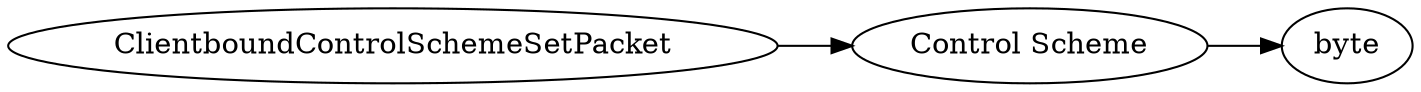digraph "ClientboundControlSchemeSetPacket" {
rankdir = LR
0
0 -> 1
1 -> 2

0 [label="ClientboundControlSchemeSetPacket",comment="name: \"ClientboundControlSchemeSetPacket\", typeName: \"\", id: 0, branchId: 327, recurseId: -1, attributes: 0, notes: \"\""];
1 [label="Control Scheme",comment="name: \"Control Scheme\", typeName: \"\", id: 1, branchId: 0, recurseId: -1, attributes: 0, notes: \"\""];
2 [label="byte",comment="name: \"byte\", typeName: \"\", id: 2, branchId: 0, recurseId: -1, attributes: 512, notes: \"\""];
{ rank = max;2}

}
